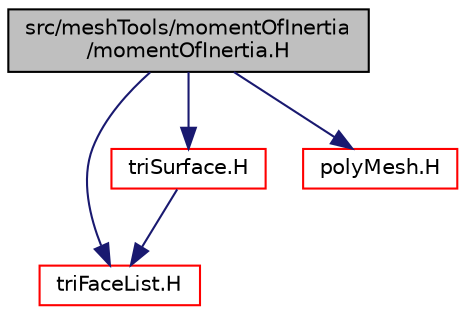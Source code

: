 digraph "src/meshTools/momentOfInertia/momentOfInertia.H"
{
  bgcolor="transparent";
  edge [fontname="Helvetica",fontsize="10",labelfontname="Helvetica",labelfontsize="10"];
  node [fontname="Helvetica",fontsize="10",shape=record];
  Node0 [label="src/meshTools/momentOfInertia\l/momentOfInertia.H",height=0.2,width=0.4,color="black", fillcolor="grey75", style="filled", fontcolor="black"];
  Node0 -> Node1 [color="midnightblue",fontsize="10",style="solid",fontname="Helvetica"];
  Node1 [label="triFaceList.H",height=0.2,width=0.4,color="red",URL="$a12131.html"];
  Node0 -> Node168 [color="midnightblue",fontsize="10",style="solid",fontname="Helvetica"];
  Node168 [label="triSurface.H",height=0.2,width=0.4,color="red",URL="$a17525.html"];
  Node168 -> Node1 [color="midnightblue",fontsize="10",style="solid",fontname="Helvetica"];
  Node0 -> Node180 [color="midnightblue",fontsize="10",style="solid",fontname="Helvetica"];
  Node180 [label="polyMesh.H",height=0.2,width=0.4,color="red",URL="$a12398.html"];
}
